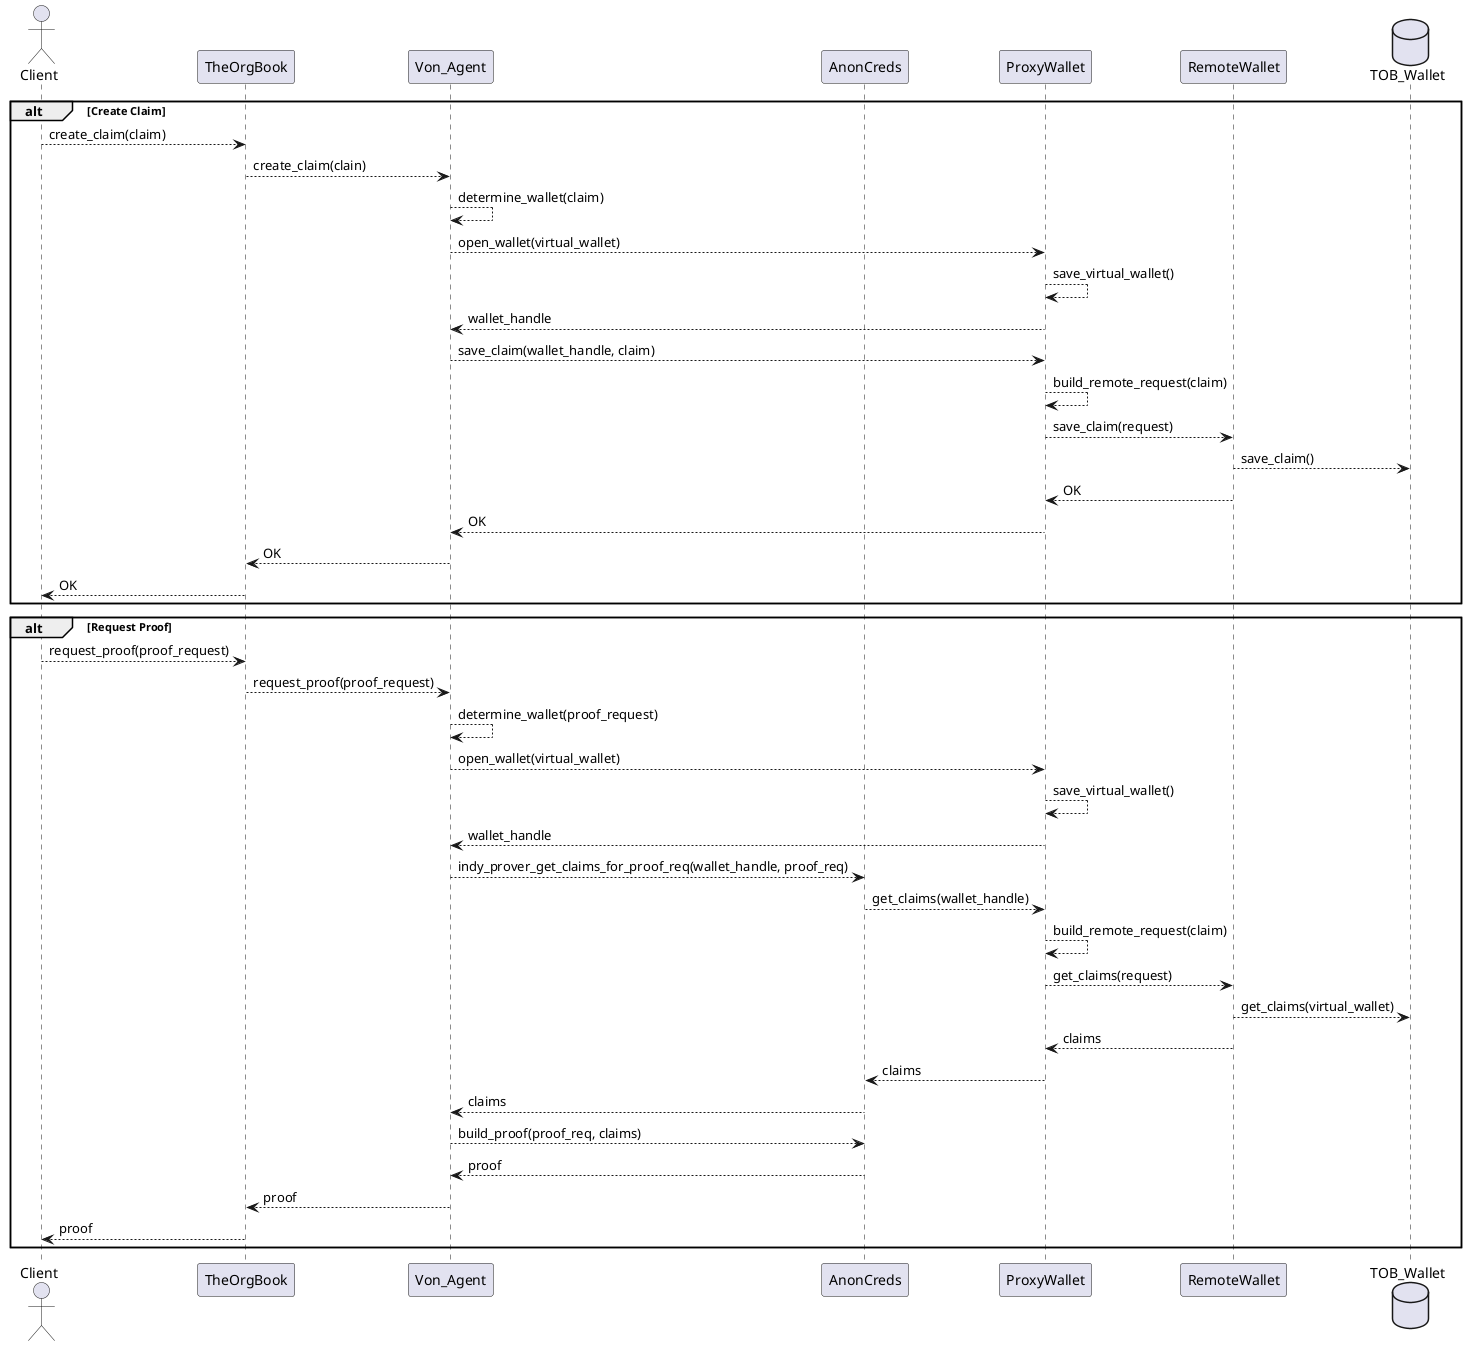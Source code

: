 @startuml
actor Client
participant Client order 10
participant TheOrgBook order 20
participant Von_Agent order 30
participant AnonCreds order 50
participant ProxyWallet order 60
participant RemoteWallet order 70
database TOB_Wallet order 80

alt Create Claim
Client --> TheOrgBook: create_claim(claim)
TheOrgBook --> Von_Agent: create_claim(clain)
Von_Agent --> Von_Agent: determine_wallet(claim)
Von_Agent --> ProxyWallet: open_wallet(virtual_wallet)
ProxyWallet --> ProxyWallet: save_virtual_wallet()
ProxyWallet --> Von_Agent: wallet_handle
Von_Agent --> ProxyWallet: save_claim(wallet_handle, claim)
ProxyWallet --> ProxyWallet: build_remote_request(claim)
ProxyWallet --> RemoteWallet: save_claim(request)
RemoteWallet --> TOB_Wallet: save_claim()
RemoteWallet --> ProxyWallet: OK
ProxyWallet --> Von_Agent: OK
Von_Agent --> TheOrgBook: OK
TheOrgBook --> Client: OK
end
alt Request Proof
Client --> TheOrgBook: request_proof(proof_request)
TheOrgBook --> Von_Agent: request_proof(proof_request)
Von_Agent --> Von_Agent: determine_wallet(proof_request)
Von_Agent --> ProxyWallet: open_wallet(virtual_wallet)
ProxyWallet --> ProxyWallet: save_virtual_wallet()
ProxyWallet --> Von_Agent: wallet_handle
Von_Agent --> AnonCreds: indy_prover_get_claims_for_proof_req(wallet_handle, proof_req)
AnonCreds --> ProxyWallet: get_claims(wallet_handle)
ProxyWallet --> ProxyWallet: build_remote_request(claim)
ProxyWallet --> RemoteWallet: get_claims(request)
RemoteWallet --> TOB_Wallet: get_claims(virtual_wallet)
RemoteWallet --> ProxyWallet: claims
ProxyWallet --> AnonCreds: claims
AnonCreds --> Von_Agent: claims
Von_Agent --> AnonCreds: build_proof(proof_req, claims)
AnonCreds --> Von_Agent: proof
Von_Agent --> TheOrgBook: proof
TheOrgBook --> Client: proof
end
@enduml

